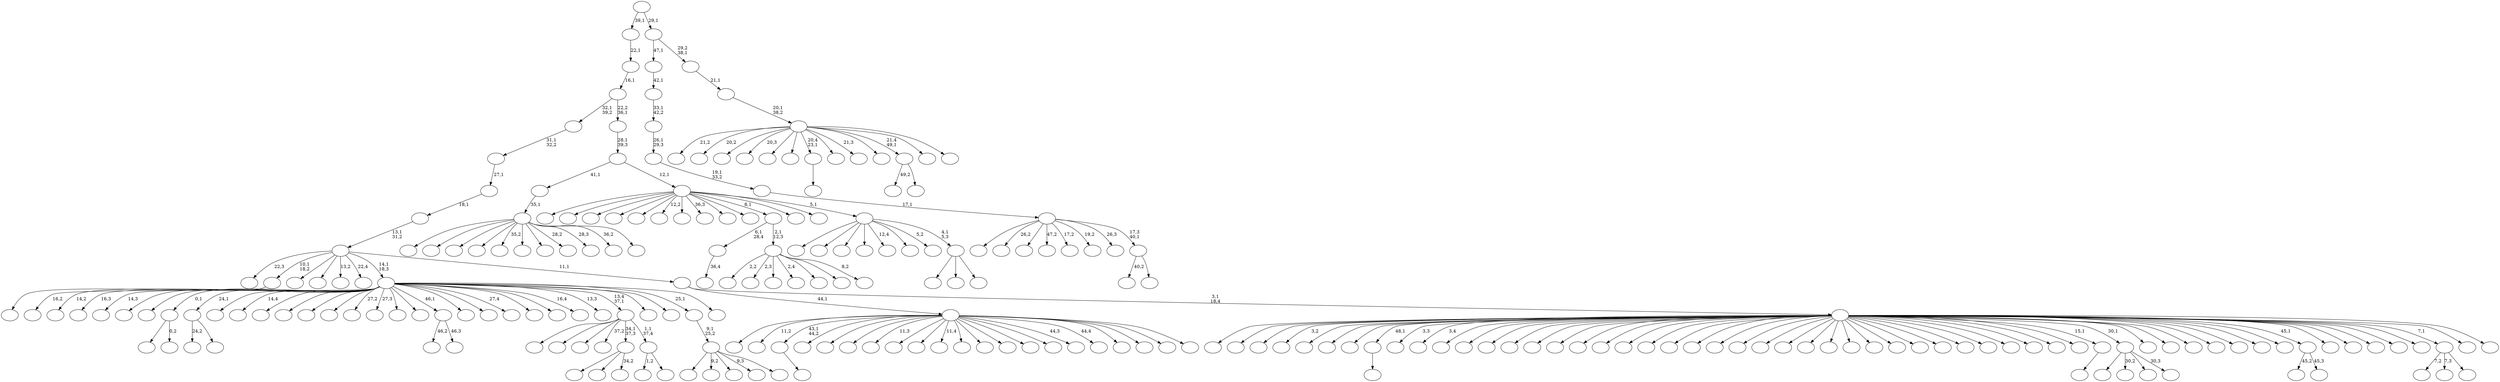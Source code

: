 digraph T {
	250 [label=""]
	249 [label=""]
	248 [label=""]
	247 [label=""]
	246 [label=""]
	245 [label=""]
	244 [label=""]
	243 [label=""]
	242 [label=""]
	241 [label=""]
	240 [label=""]
	239 [label=""]
	238 [label=""]
	237 [label=""]
	236 [label=""]
	235 [label=""]
	234 [label=""]
	233 [label=""]
	232 [label=""]
	231 [label=""]
	230 [label=""]
	229 [label=""]
	228 [label=""]
	227 [label=""]
	226 [label=""]
	225 [label=""]
	224 [label=""]
	223 [label=""]
	222 [label=""]
	221 [label=""]
	220 [label=""]
	219 [label=""]
	218 [label=""]
	217 [label=""]
	216 [label=""]
	215 [label=""]
	214 [label=""]
	213 [label=""]
	212 [label=""]
	211 [label=""]
	210 [label=""]
	209 [label=""]
	208 [label=""]
	207 [label=""]
	206 [label=""]
	205 [label=""]
	204 [label=""]
	203 [label=""]
	202 [label=""]
	201 [label=""]
	200 [label=""]
	199 [label=""]
	198 [label=""]
	197 [label=""]
	196 [label=""]
	195 [label=""]
	194 [label=""]
	193 [label=""]
	192 [label=""]
	191 [label=""]
	190 [label=""]
	189 [label=""]
	188 [label=""]
	187 [label=""]
	186 [label=""]
	185 [label=""]
	184 [label=""]
	183 [label=""]
	182 [label=""]
	181 [label=""]
	180 [label=""]
	179 [label=""]
	178 [label=""]
	177 [label=""]
	176 [label=""]
	175 [label=""]
	174 [label=""]
	173 [label=""]
	172 [label=""]
	171 [label=""]
	170 [label=""]
	169 [label=""]
	168 [label=""]
	167 [label=""]
	166 [label=""]
	165 [label=""]
	164 [label=""]
	163 [label=""]
	162 [label=""]
	161 [label=""]
	160 [label=""]
	159 [label=""]
	158 [label=""]
	157 [label=""]
	156 [label=""]
	155 [label=""]
	154 [label=""]
	153 [label=""]
	152 [label=""]
	151 [label=""]
	150 [label=""]
	149 [label=""]
	148 [label=""]
	147 [label=""]
	146 [label=""]
	145 [label=""]
	144 [label=""]
	143 [label=""]
	142 [label=""]
	141 [label=""]
	140 [label=""]
	139 [label=""]
	138 [label=""]
	137 [label=""]
	136 [label=""]
	135 [label=""]
	134 [label=""]
	133 [label=""]
	132 [label=""]
	131 [label=""]
	130 [label=""]
	129 [label=""]
	128 [label=""]
	127 [label=""]
	126 [label=""]
	125 [label=""]
	124 [label=""]
	123 [label=""]
	122 [label=""]
	121 [label=""]
	120 [label=""]
	119 [label=""]
	118 [label=""]
	117 [label=""]
	116 [label=""]
	115 [label=""]
	114 [label=""]
	113 [label=""]
	112 [label=""]
	111 [label=""]
	110 [label=""]
	109 [label=""]
	108 [label=""]
	107 [label=""]
	106 [label=""]
	105 [label=""]
	104 [label=""]
	103 [label=""]
	102 [label=""]
	101 [label=""]
	100 [label=""]
	99 [label=""]
	98 [label=""]
	97 [label=""]
	96 [label=""]
	95 [label=""]
	94 [label=""]
	93 [label=""]
	92 [label=""]
	91 [label=""]
	90 [label=""]
	89 [label=""]
	88 [label=""]
	87 [label=""]
	86 [label=""]
	85 [label=""]
	84 [label=""]
	83 [label=""]
	82 [label=""]
	81 [label=""]
	80 [label=""]
	79 [label=""]
	78 [label=""]
	77 [label=""]
	76 [label=""]
	75 [label=""]
	74 [label=""]
	73 [label=""]
	72 [label=""]
	71 [label=""]
	70 [label=""]
	69 [label=""]
	68 [label=""]
	67 [label=""]
	66 [label=""]
	65 [label=""]
	64 [label=""]
	63 [label=""]
	62 [label=""]
	61 [label=""]
	60 [label=""]
	59 [label=""]
	58 [label=""]
	57 [label=""]
	56 [label=""]
	55 [label=""]
	54 [label=""]
	53 [label=""]
	52 [label=""]
	51 [label=""]
	50 [label=""]
	49 [label=""]
	48 [label=""]
	47 [label=""]
	46 [label=""]
	45 [label=""]
	44 [label=""]
	43 [label=""]
	42 [label=""]
	41 [label=""]
	40 [label=""]
	39 [label=""]
	38 [label=""]
	37 [label=""]
	36 [label=""]
	35 [label=""]
	34 [label=""]
	33 [label=""]
	32 [label=""]
	31 [label=""]
	30 [label=""]
	29 [label=""]
	28 [label=""]
	27 [label=""]
	26 [label=""]
	25 [label=""]
	24 [label=""]
	23 [label=""]
	22 [label=""]
	21 [label=""]
	20 [label=""]
	19 [label=""]
	18 [label=""]
	17 [label=""]
	16 [label=""]
	15 [label=""]
	14 [label=""]
	13 [label=""]
	12 [label=""]
	11 [label=""]
	10 [label=""]
	9 [label=""]
	8 [label=""]
	7 [label=""]
	6 [label=""]
	5 [label=""]
	4 [label=""]
	3 [label=""]
	2 [label=""]
	1 [label=""]
	0 [label=""]
	229 -> 230 [label=""]
	221 -> 222 [label=""]
	197 -> 248 [label=""]
	197 -> 198 [label="0,2"]
	195 -> 240 [label="24,2"]
	195 -> 196 [label=""]
	184 -> 185 [label="36,4"]
	174 -> 175 [label=""]
	121 -> 122 [label=""]
	119 -> 227 [label="46,2"]
	119 -> 120 [label="46,3"]
	115 -> 214 [label=""]
	115 -> 141 [label="30,2"]
	115 -> 134 [label=""]
	115 -> 116 [label="30,3"]
	87 -> 140 [label="45,2"]
	87 -> 88 [label="45,3"]
	73 -> 231 [label=""]
	73 -> 206 [label=""]
	73 -> 74 [label="34,2"]
	67 -> 68 [label=""]
	60 -> 241 [label="2,2"]
	60 -> 219 [label="2,3"]
	60 -> 189 [label=""]
	60 -> 164 [label="2,4"]
	60 -> 128 [label=""]
	60 -> 80 [label=""]
	60 -> 61 [label="8,2"]
	59 -> 184 [label="6,1\n28,4"]
	59 -> 60 [label="2,1\n12,3"]
	57 -> 247 [label=""]
	57 -> 218 [label=""]
	57 -> 202 [label=""]
	57 -> 176 [label=""]
	57 -> 170 [label="35,2"]
	57 -> 169 [label=""]
	57 -> 138 [label=""]
	57 -> 107 [label="28,2"]
	57 -> 96 [label="28,3"]
	57 -> 75 [label="36,2"]
	57 -> 58 [label=""]
	56 -> 57 [label="35,1"]
	54 -> 188 [label="1,2"]
	54 -> 55 [label=""]
	53 -> 215 [label=""]
	53 -> 156 [label=""]
	53 -> 100 [label=""]
	53 -> 78 [label="37,2"]
	53 -> 73 [label="34,1\n37,3"]
	53 -> 54 [label="1,1\n37,4"]
	43 -> 232 [label=""]
	43 -> 228 [label="11,2"]
	43 -> 221 [label="43,1\n44,2"]
	43 -> 209 [label=""]
	43 -> 183 [label=""]
	43 -> 166 [label=""]
	43 -> 163 [label="11,3"]
	43 -> 161 [label=""]
	43 -> 151 [label=""]
	43 -> 149 [label="11,4"]
	43 -> 148 [label=""]
	43 -> 136 [label=""]
	43 -> 126 [label=""]
	43 -> 117 [label=""]
	43 -> 113 [label=""]
	43 -> 109 [label="44,3"]
	43 -> 105 [label="44,4"]
	43 -> 93 [label=""]
	43 -> 83 [label=""]
	43 -> 69 [label=""]
	43 -> 44 [label=""]
	41 -> 146 [label=""]
	41 -> 118 [label="9,2"]
	41 -> 86 [label=""]
	41 -> 52 [label="9,3"]
	41 -> 42 [label=""]
	40 -> 41 [label="9,1\n25,2"]
	38 -> 157 [label="40,2"]
	38 -> 39 [label=""]
	37 -> 233 [label=""]
	37 -> 205 [label="26,2"]
	37 -> 181 [label=""]
	37 -> 165 [label="47,2"]
	37 -> 102 [label="17,2"]
	37 -> 70 [label="19,2"]
	37 -> 65 [label="26,3"]
	37 -> 38 [label="17,3\n40,1"]
	36 -> 37 [label="17,1"]
	35 -> 36 [label="19,1\n33,2"]
	34 -> 35 [label="26,1\n29,3"]
	33 -> 34 [label="33,1\n42,2"]
	32 -> 33 [label="42,1"]
	30 -> 84 [label="7,2"]
	30 -> 71 [label="7,3"]
	30 -> 31 [label=""]
	28 -> 249 [label="16,2"]
	28 -> 246 [label="14,2"]
	28 -> 245 [label="16,3"]
	28 -> 244 [label="14,3"]
	28 -> 236 [label=""]
	28 -> 220 [label=""]
	28 -> 197 [label="0,1"]
	28 -> 195 [label="24,1"]
	28 -> 171 [label=""]
	28 -> 158 [label="14,4"]
	28 -> 154 [label=""]
	28 -> 153 [label=""]
	28 -> 145 [label=""]
	28 -> 139 [label=""]
	28 -> 133 [label="27,2"]
	28 -> 130 [label="27,3"]
	28 -> 129 [label=""]
	28 -> 124 [label=""]
	28 -> 119 [label="46,1"]
	28 -> 104 [label=""]
	28 -> 99 [label=""]
	28 -> 92 [label="27,4"]
	28 -> 91 [label=""]
	28 -> 89 [label=""]
	28 -> 82 [label="16,4"]
	28 -> 76 [label="13,3"]
	28 -> 53 [label="13,4\n37,1"]
	28 -> 51 [label=""]
	28 -> 49 [label=""]
	28 -> 40 [label="25,1"]
	28 -> 29 [label=""]
	25 -> 177 [label="49,2"]
	25 -> 26 [label=""]
	22 -> 243 [label=""]
	22 -> 242 [label=""]
	22 -> 239 [label=""]
	22 -> 238 [label="3,2"]
	22 -> 237 [label=""]
	22 -> 235 [label=""]
	22 -> 234 [label=""]
	22 -> 229 [label="48,1"]
	22 -> 226 [label="3,3"]
	22 -> 225 [label="3,4"]
	22 -> 217 [label=""]
	22 -> 216 [label=""]
	22 -> 213 [label=""]
	22 -> 211 [label=""]
	22 -> 208 [label=""]
	22 -> 204 [label=""]
	22 -> 203 [label=""]
	22 -> 201 [label=""]
	22 -> 199 [label=""]
	22 -> 194 [label=""]
	22 -> 193 [label=""]
	22 -> 190 [label=""]
	22 -> 187 [label=""]
	22 -> 182 [label=""]
	22 -> 179 [label=""]
	22 -> 173 [label=""]
	22 -> 168 [label=""]
	22 -> 167 [label=""]
	22 -> 160 [label=""]
	22 -> 159 [label=""]
	22 -> 150 [label=""]
	22 -> 144 [label=""]
	22 -> 142 [label=""]
	22 -> 137 [label=""]
	22 -> 135 [label=""]
	22 -> 132 [label=""]
	22 -> 127 [label=""]
	22 -> 125 [label=""]
	22 -> 123 [label=""]
	22 -> 121 [label="15,1"]
	22 -> 115 [label="30,1"]
	22 -> 114 [label=""]
	22 -> 111 [label=""]
	22 -> 110 [label=""]
	22 -> 101 [label=""]
	22 -> 98 [label=""]
	22 -> 97 [label=""]
	22 -> 95 [label=""]
	22 -> 87 [label="45,1"]
	22 -> 81 [label=""]
	22 -> 77 [label=""]
	22 -> 72 [label=""]
	22 -> 66 [label=""]
	22 -> 50 [label=""]
	22 -> 30 [label="7,1"]
	22 -> 24 [label=""]
	22 -> 23 [label=""]
	21 -> 43 [label="44,1"]
	21 -> 22 [label="3,1\n18,4"]
	20 -> 250 [label="22,3"]
	20 -> 174 [label="10,1\n18,2"]
	20 -> 152 [label=""]
	20 -> 103 [label=""]
	20 -> 90 [label="13,2"]
	20 -> 62 [label="22,4"]
	20 -> 28 [label="14,1\n18,3"]
	20 -> 21 [label="11,1"]
	19 -> 20 [label="13,1\n31,2"]
	18 -> 19 [label="18,1"]
	17 -> 18 [label="27,1"]
	16 -> 17 [label="31,1\n32,2"]
	13 -> 210 [label=""]
	13 -> 155 [label=""]
	13 -> 14 [label=""]
	12 -> 224 [label=""]
	12 -> 223 [label=""]
	12 -> 180 [label=""]
	12 -> 147 [label=""]
	12 -> 131 [label="12,4"]
	12 -> 106 [label=""]
	12 -> 45 [label="5,2"]
	12 -> 13 [label="4,1\n5,3"]
	11 -> 207 [label=""]
	11 -> 200 [label=""]
	11 -> 191 [label=""]
	11 -> 186 [label=""]
	11 -> 172 [label=""]
	11 -> 112 [label="12,2"]
	11 -> 94 [label=""]
	11 -> 85 [label="36,3"]
	11 -> 79 [label=""]
	11 -> 63 [label=""]
	11 -> 59 [label="8,1"]
	11 -> 46 [label=""]
	11 -> 27 [label=""]
	11 -> 12 [label="5,1"]
	10 -> 56 [label="41,1"]
	10 -> 11 [label="12,1"]
	9 -> 10 [label="28,1\n39,3"]
	8 -> 16 [label="32,1\n39,2"]
	8 -> 9 [label="22,2\n36,1"]
	7 -> 8 [label="16,1"]
	6 -> 7 [label="22,1"]
	4 -> 212 [label="21,2"]
	4 -> 192 [label="20,2"]
	4 -> 178 [label=""]
	4 -> 162 [label="20,3"]
	4 -> 143 [label=""]
	4 -> 108 [label=""]
	4 -> 67 [label="20,4\n23,1"]
	4 -> 64 [label=""]
	4 -> 48 [label="21,3"]
	4 -> 47 [label=""]
	4 -> 25 [label="21,4\n49,1"]
	4 -> 15 [label=""]
	4 -> 5 [label=""]
	3 -> 4 [label="20,1\n38,2"]
	2 -> 3 [label="21,1"]
	1 -> 32 [label="47,1"]
	1 -> 2 [label="29,2\n38,1"]
	0 -> 6 [label="39,1"]
	0 -> 1 [label="29,1"]
}
